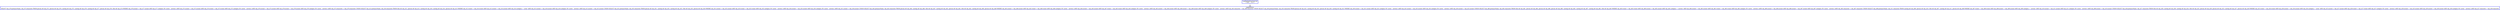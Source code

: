 digraph  g{
node [shape=rectangle, color=black, fontcolor=black, style=bold]
0 [label="LogSkolemFunctionCall
(\"{0}\", \"{1}\")" , color = blue] ; 
1 [label="LogSQLEval 
SELECT tab_476.primaryName, tab_473.character FROM person AS tab_475, person AS tab_476, casting AS tab_473, casting AS tab_479, casting AS tab_477, person AS tab_478, title AS tab_474 WHERE tab_476.nconst = tab_477.nconst AND tab_477.category IN ('actor', 'actress') AND tab_475.nconst = tab_473.nconst AND tab_474.tconst = tab_473.tconst AND tab_473.category IN ('actor', 'actress') AND tab_476.nconst = tab_475.nconst AND tab_478.nconst = tab_479.nconst AND tab_479.category IN ('actor', 'actress') AND tab_473.character = tab_479.character UNION SELECT tab_413.primaryName, tab_416.character FROM title AS tab_412, person AS tab_413, casting AS tab_416, casting AS tab_414, person AS tab_415 WHERE tab_412.tconst = tab_414.tconst AND tab_413.nconst = tab_414.nconst AND tab_414.category = 'actor' AND tab_415.nconst = tab_416.nconst AND tab_416.category IN ('actor', 'actress') AND tab_413.nconst = tab_415.nconst UNION SELECT tab_431.primaryName, tab_435.character FROM person AS tab_431, casting AS tab_435, casting AS tab_432, title AS tab_433, person AS tab_434 WHERE tab_431.nconst = tab_432.nconst AND tab_433.tconst = tab_432.tconst AND tab_432.category IN ('actor', 'actress') AND tab_434.nconst = tab_435.nconst AND tab_435.category IN ('actor', 'actress') AND tab_431.nconst = tab_434.nconst UNION SELECT tab_445.primaryName, tab_443.character FROM person AS tab_444, casting AS tab_446, title AS tab_447, casting AS tab_443, person AS tab_445, title AS tab_442, casting AS tab_449, person AS tab_448 WHERE tab_445.nconst = tab_446.nconst AND tab_442.tconst = tab_446.tconst AND tab_446.category IN ('actor', 'actress') AND tab_444.nconst = tab_443.nconst AND tab_447.tconst = tab_443.tconst AND tab_443.category IN ('actor', 'actress') AND tab_445.nconst = tab_444.nconst AND tab_448.nconst = tab_449.nconst AND tab_449.category IN ('actor', 'actress') AND tab_443.character = tab_449.character UNION SELECT tab_450.primaryName, tab_453.character FROM person AS tab_452, casting AS tab_453, person AS tab_450, casting AS tab_451 WHERE tab_450.nconst = tab_451.nconst AND tab_451.category IN ('actor', 'actress') AND tab_452.nconst = tab_453.nconst AND tab_453.category IN ('actor', 'actress') AND tab_450.nconst = tab_452.nconst UNION SELECT tab_460.primaryName, tab_465.character FROM title AS tab_461, person AS tab_464, person AS tab_466, person AS tab_460, casting AS tab_462, casting AS tab_467, casting AS tab_465, title AS tab_463 WHERE tab_463.tconst = tab_462.tconst AND tab_460.nconst = tab_462.nconst AND tab_462.category = 'actress' AND tab_464.nconst = tab_465.nconst AND tab_461.tconst = tab_465.tconst AND tab_465.category IN ('actor', 'actress') AND tab_460.nconst = tab_464.nconst AND tab_466.nconst = tab_467.nconst AND tab_467.category IN ('actor', 'actress') AND tab_465.character = tab_467.character UNION SELECT tab_408.primaryName, tab_411.character FROM casting AS tab_409, person AS tab_410, title AS tab_407, casting AS tab_411, person AS tab_408 WHERE tab_407.tconst = tab_409.tconst AND tab_408.nconst = tab_409.nconst AND tab_409.category = 'actress' AND tab_410.nconst = tab_411.nconst AND tab_411.category IN ('actor', 'actress') AND tab_408.nconst = tab_410.nconst UNION SELECT tab_426.primaryName, tab_427.character FROM title AS tab_428, casting AS tab_430, casting AS tab_424, title AS tab_425, person AS tab_429, person AS tab_423, casting AS tab_427, person AS tab_426 WHERE tab_425.tconst = tab_424.tconst AND tab_426.nconst = tab_424.nconst AND tab_424.category = 'actor' AND tab_423.nconst = tab_427.nconst AND tab_428.tconst = tab_427.tconst AND tab_427.category IN ('actor', 'actress') AND tab_426.nconst = tab_423.nconst AND tab_429.nconst = tab_430.nconst AND tab_430.category IN ('actor', 'actress') AND tab_427.character = tab_430.character", color = blue] ; 
0 -> 1 ; 
}

